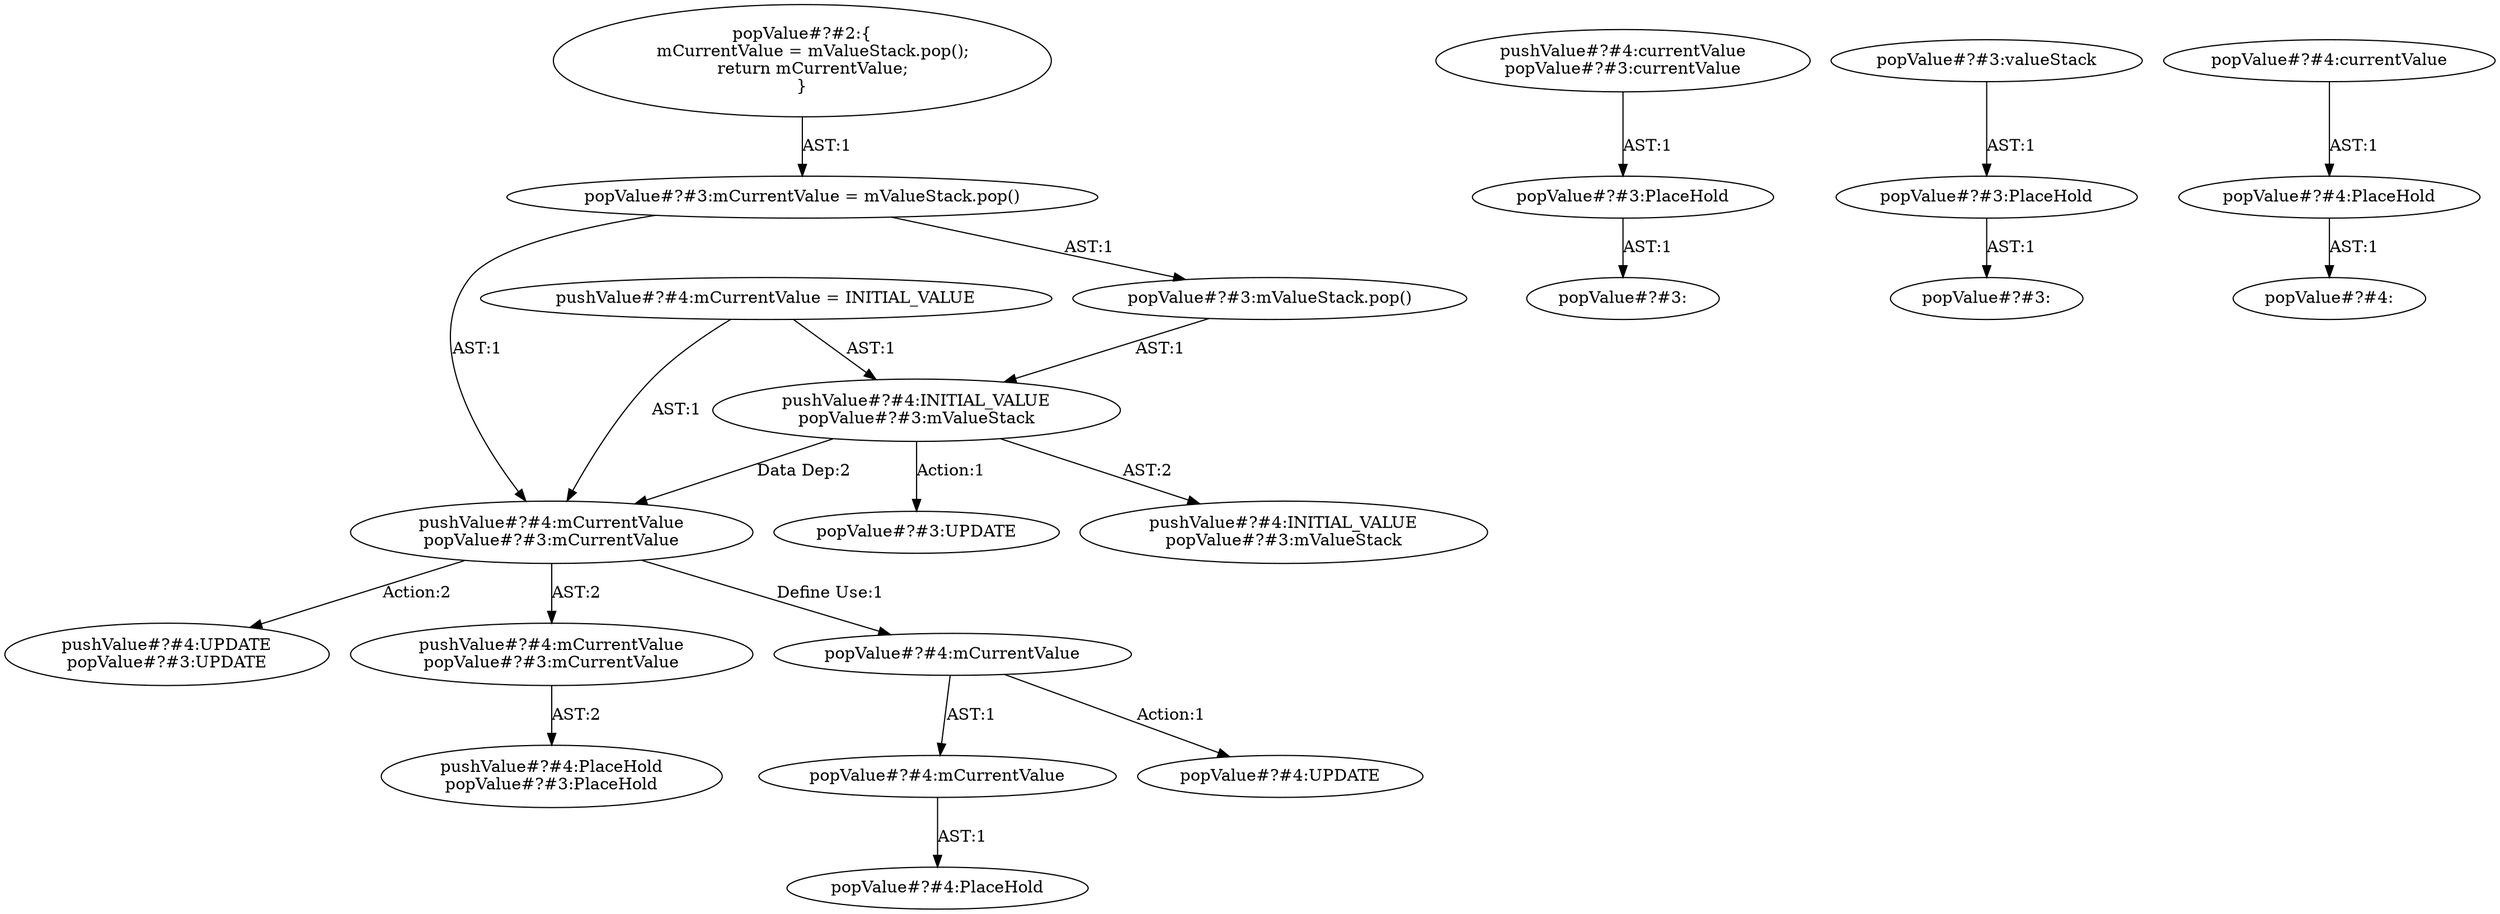 digraph "Pattern" {
0 [label="pushValue#?#4:UPDATE
popValue#?#3:UPDATE" shape=ellipse]
1 [label="pushValue#?#4:mCurrentValue
popValue#?#3:mCurrentValue" shape=ellipse]
2 [label="pushValue#?#4:INITIAL_VALUE
popValue#?#3:mValueStack" shape=ellipse]
3 [label="pushValue#?#4:mCurrentValue = INITIAL_VALUE" shape=ellipse]
4 [label="pushValue#?#4:INITIAL_VALUE
popValue#?#3:mValueStack" shape=ellipse]
5 [label="pushValue#?#4:mCurrentValue
popValue#?#3:mCurrentValue" shape=ellipse]
6 [label="pushValue#?#4:PlaceHold
popValue#?#3:PlaceHold" shape=ellipse]
7 [label="pushValue#?#4:currentValue
popValue#?#3:currentValue" shape=ellipse]
8 [label="popValue#?#3:mValueStack.pop()" shape=ellipse]
9 [label="popValue#?#3:UPDATE" shape=ellipse]
10 [label="popValue#?#3:" shape=ellipse]
11 [label="popValue#?#3:" shape=ellipse]
12 [label="popValue#?#4:mCurrentValue" shape=ellipse]
13 [label="popValue#?#4:" shape=ellipse]
14 [label="popValue#?#4:UPDATE" shape=ellipse]
15 [label="popValue#?#3:mCurrentValue = mValueStack.pop()" shape=ellipse]
16 [label="popValue#?#2:\{
    mCurrentValue = mValueStack.pop();
    return mCurrentValue;
\}" shape=ellipse]
17 [label="popValue#?#4:mCurrentValue" shape=ellipse]
18 [label="popValue#?#3:PlaceHold" shape=ellipse]
19 [label="popValue#?#3:PlaceHold" shape=ellipse]
20 [label="popValue#?#4:PlaceHold" shape=ellipse]
21 [label="popValue#?#4:PlaceHold" shape=ellipse]
22 [label="popValue#?#3:valueStack" shape=ellipse]
23 [label="popValue#?#4:currentValue" shape=ellipse]
1 -> 0 [label="Action:2"];
1 -> 5 [label="AST:2"];
1 -> 12 [label="Define Use:1"];
2 -> 1 [label="Data Dep:2"];
2 -> 4 [label="AST:2"];
2 -> 9 [label="Action:1"];
3 -> 1 [label="AST:1"];
3 -> 2 [label="AST:1"];
5 -> 6 [label="AST:2"];
7 -> 19 [label="AST:1"];
8 -> 2 [label="AST:1"];
12 -> 17 [label="AST:1"];
12 -> 14 [label="Action:1"];
15 -> 8 [label="AST:1"];
15 -> 1 [label="AST:1"];
16 -> 15 [label="AST:1"];
17 -> 21 [label="AST:1"];
18 -> 10 [label="AST:1"];
19 -> 11 [label="AST:1"];
20 -> 13 [label="AST:1"];
22 -> 18 [label="AST:1"];
23 -> 20 [label="AST:1"];
}